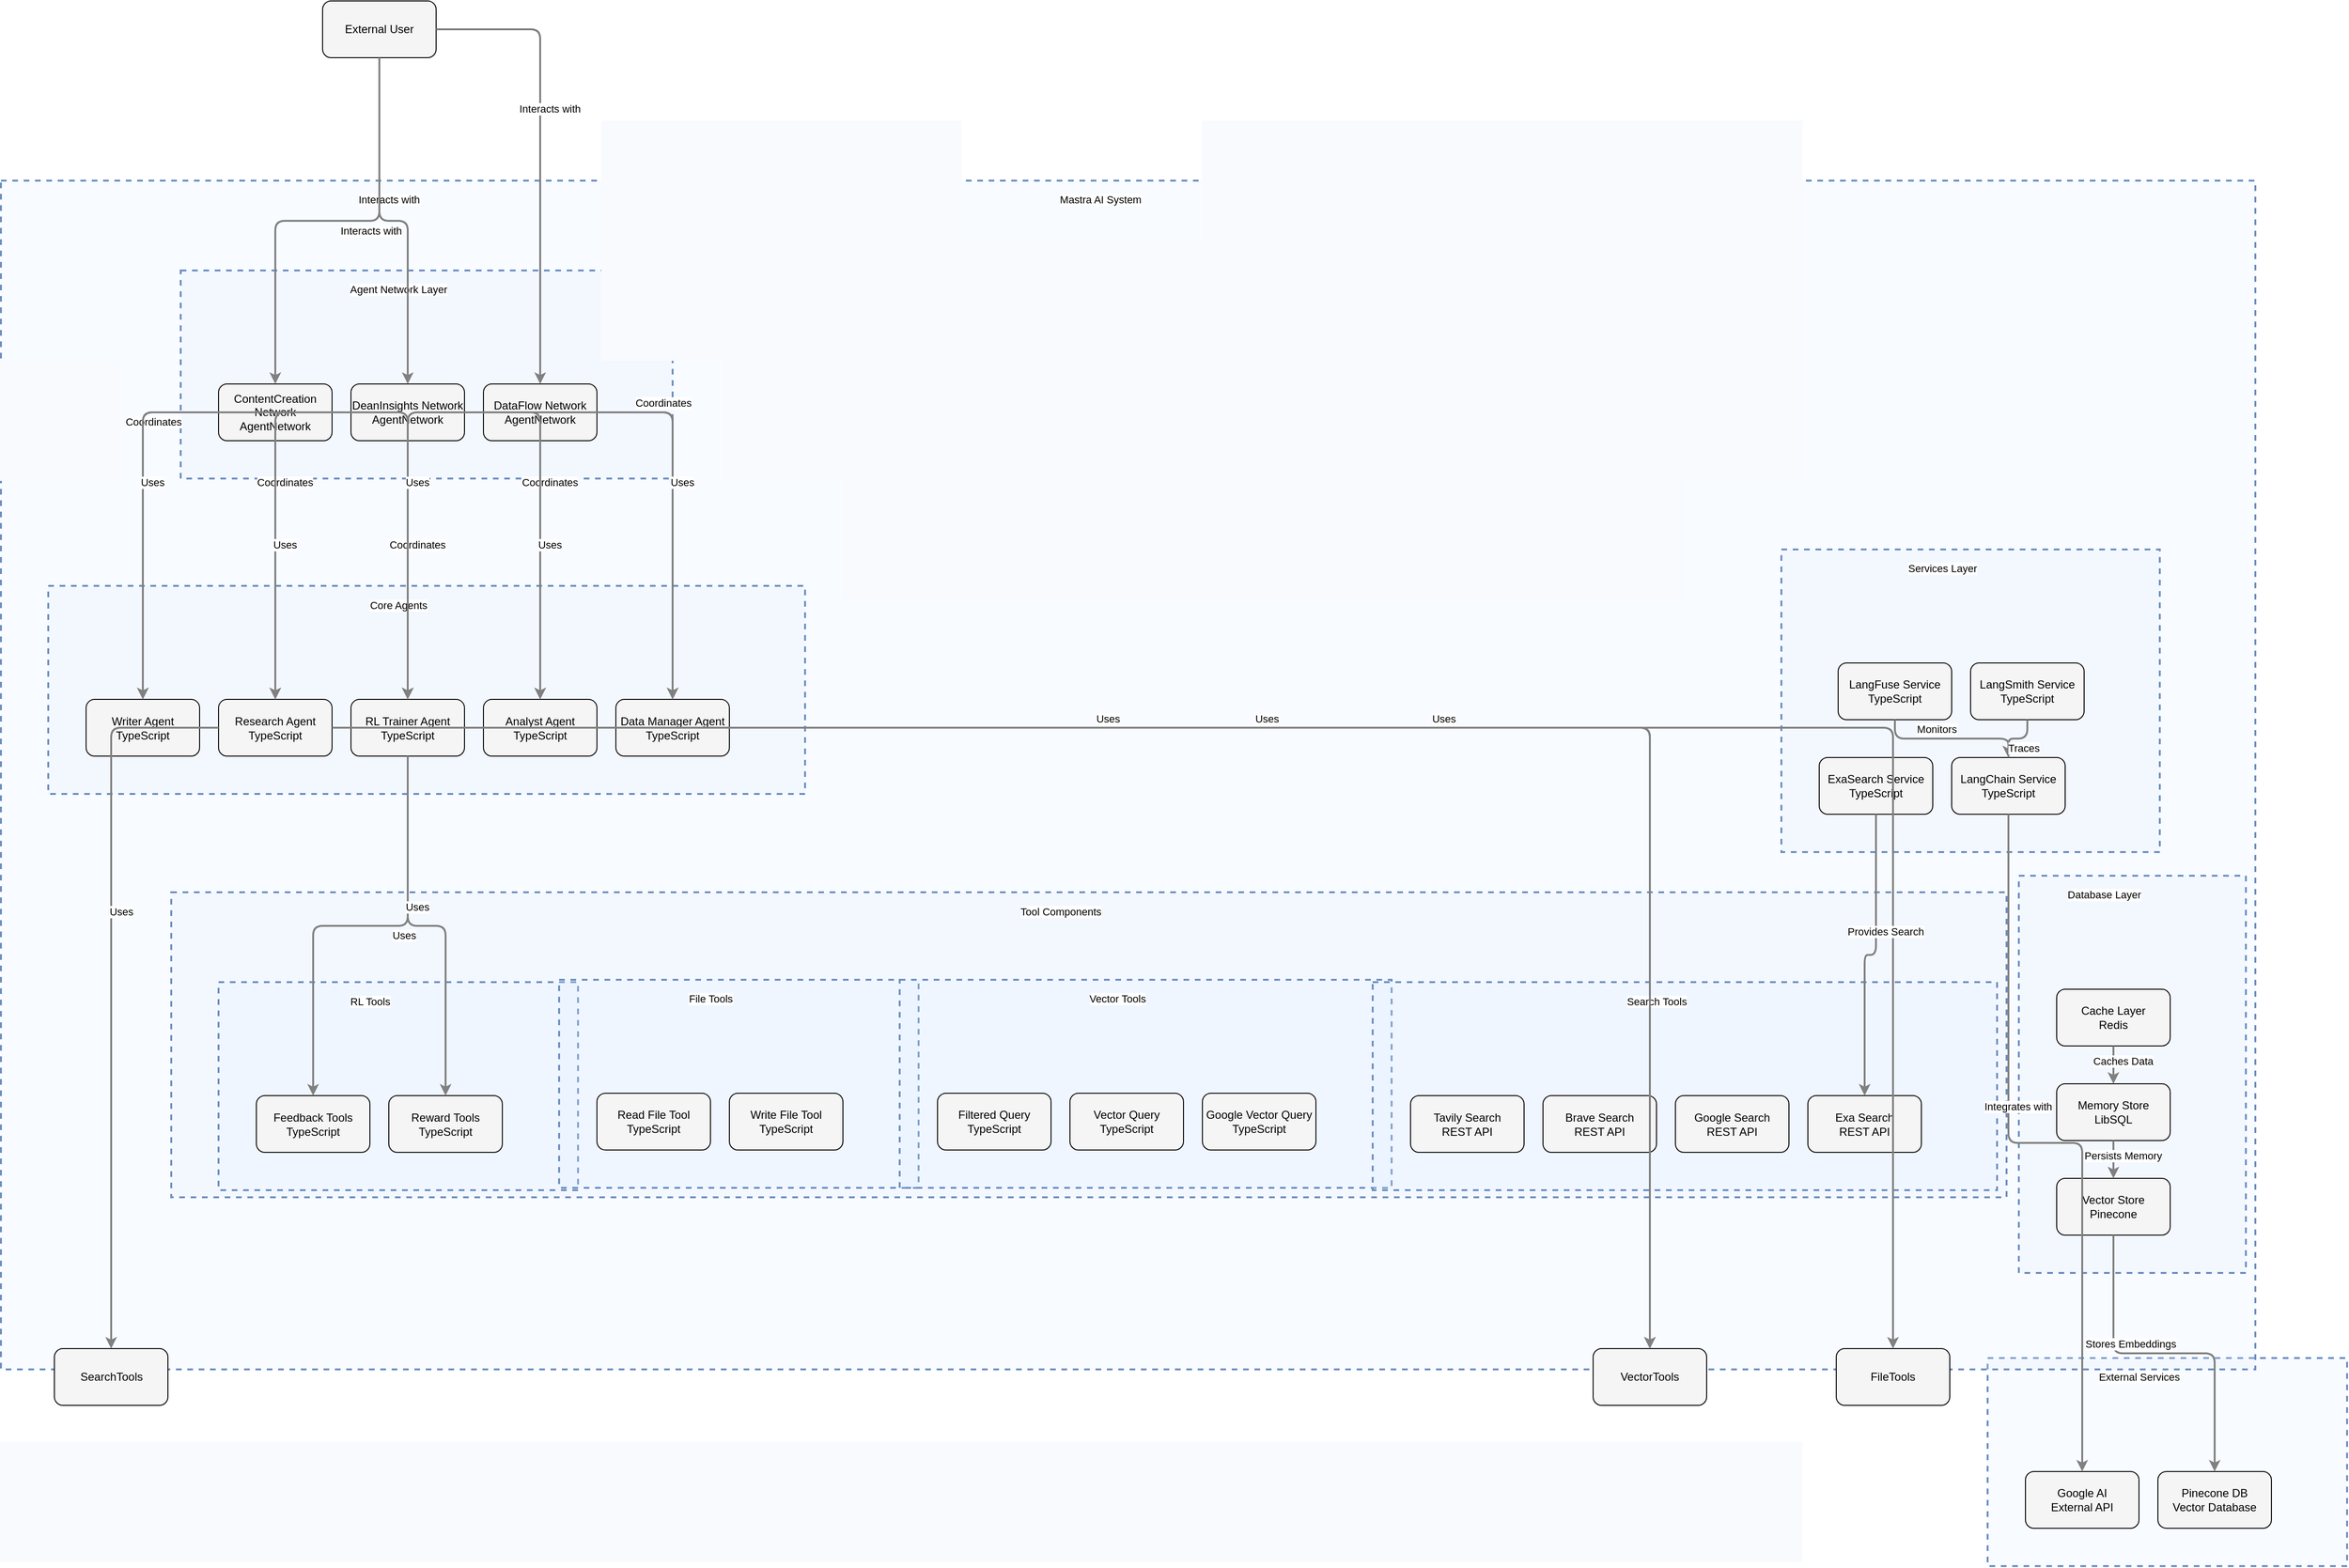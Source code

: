 <?xml version="1.0" encoding="UTF-8"?>
      <mxfile version="14.6.5" type="device">
        <diagram id="codeviz-diagram" name="System Diagram">
          <mxGraphModel dx="1000" dy="1000" grid="1" gridSize="10" guides="1" tooltips="1" connect="1" arrows="1" fold="1" page="1" pageScale="1" pageWidth="1169" pageHeight="827" math="0" shadow="0">
            <root>
              <mxCell id="0"/>
              <mxCell id="1" parent="0"/>
              <mxCell id="subGraph7" value="" style="html=1;whiteSpace=wrap;container=1;fillColor=#dae8fc;strokeColor=#6c8ebf;dashed=1;fillOpacity=20;strokeWidth=2;containerType=none;recursiveResize=0;movable=1;resizable=1;autosize=0;dropTarget=0" vertex="1" parent="subGraph8">
                <mxGeometry x="50" y="95" width="380" height="220" as="geometry"/>
              </mxCell>
              <mxCell id="subGraph7_label" value="RL Tools" style="edgeLabel;html=1;align=center;verticalAlign=middle;resizable=0;labelBackgroundColor=white;spacing=5" vertex="1" parent="subGraph8">
                <mxGeometry x="58" y="103" width="304" height="24" as="geometry"/>
              </mxCell>
<mxCell id="subGraph6" value="" style="html=1;whiteSpace=wrap;container=1;fillColor=#dae8fc;strokeColor=#6c8ebf;dashed=1;fillOpacity=20;strokeWidth=2;containerType=none;recursiveResize=0;movable=1;resizable=1;autosize=0;dropTarget=0" vertex="1" parent="subGraph8">
                <mxGeometry x="410" y="92.5" width="380" height="220" as="geometry"/>
              </mxCell>
              <mxCell id="subGraph6_label" value="File Tools" style="edgeLabel;html=1;align=center;verticalAlign=middle;resizable=0;labelBackgroundColor=white;spacing=5" vertex="1" parent="subGraph8">
                <mxGeometry x="418" y="100.5" width="304" height="24" as="geometry"/>
              </mxCell>
<mxCell id="subGraph5" value="" style="html=1;whiteSpace=wrap;container=1;fillColor=#dae8fc;strokeColor=#6c8ebf;dashed=1;fillOpacity=20;strokeWidth=2;containerType=none;recursiveResize=0;movable=1;resizable=1;autosize=0;dropTarget=0" vertex="1" parent="subGraph8">
                <mxGeometry x="770" y="92.5" width="520" height="220" as="geometry"/>
              </mxCell>
              <mxCell id="subGraph5_label" value="Vector Tools" style="edgeLabel;html=1;align=center;verticalAlign=middle;resizable=0;labelBackgroundColor=white;spacing=5" vertex="1" parent="subGraph8">
                <mxGeometry x="778" y="100.5" width="444" height="24" as="geometry"/>
              </mxCell>
<mxCell id="subGraph4" value="" style="html=1;whiteSpace=wrap;container=1;fillColor=#dae8fc;strokeColor=#6c8ebf;dashed=1;fillOpacity=20;strokeWidth=2;containerType=none;recursiveResize=0;movable=1;resizable=1;autosize=0;dropTarget=0" vertex="1" parent="subGraph8">
                <mxGeometry x="1270" y="95" width="660" height="220" as="geometry"/>
              </mxCell>
              <mxCell id="subGraph4_label" value="Search Tools" style="edgeLabel;html=1;align=center;verticalAlign=middle;resizable=0;labelBackgroundColor=white;spacing=5" vertex="1" parent="subGraph8">
                <mxGeometry x="1278" y="103" width="584" height="24" as="geometry"/>
              </mxCell>
<mxCell id="subGraph8" value="" style="html=1;whiteSpace=wrap;container=1;fillColor=#dae8fc;strokeColor=#6c8ebf;dashed=1;fillOpacity=20;strokeWidth=2;containerType=none;recursiveResize=0;movable=1;resizable=1;autosize=0;dropTarget=0" vertex="1" parent="subGraph9">
                <mxGeometry x="180" y="752.5" width="1940" height="322.5" as="geometry"/>
              </mxCell>
              <mxCell id="subGraph8_label" value="Tool Components" style="edgeLabel;html=1;align=center;verticalAlign=middle;resizable=0;labelBackgroundColor=white;spacing=5" vertex="1" parent="subGraph9">
                <mxGeometry x="188" y="760.5" width="1864" height="24" as="geometry"/>
              </mxCell>
<mxCell id="subGraph3" value="" style="html=1;whiteSpace=wrap;container=1;fillColor=#dae8fc;strokeColor=#6c8ebf;dashed=1;fillOpacity=20;strokeWidth=2;containerType=none;recursiveResize=0;movable=1;resizable=1;autosize=0;dropTarget=0" vertex="1" parent="subGraph9">
                <mxGeometry x="1882" y="390" width="400" height="320" as="geometry"/>
              </mxCell>
              <mxCell id="subGraph3_label" value="Services Layer" style="edgeLabel;html=1;align=center;verticalAlign=middle;resizable=0;labelBackgroundColor=white;spacing=5" vertex="1" parent="subGraph9">
                <mxGeometry x="1890" y="398" width="324" height="24" as="geometry"/>
              </mxCell>
<mxCell id="subGraph2" value="" style="html=1;whiteSpace=wrap;container=1;fillColor=#dae8fc;strokeColor=#6c8ebf;dashed=1;fillOpacity=20;strokeWidth=2;containerType=none;recursiveResize=0;movable=1;resizable=1;autosize=0;dropTarget=0" vertex="1" parent="subGraph9">
                <mxGeometry x="2133" y="735" width="240" height="420" as="geometry"/>
              </mxCell>
              <mxCell id="subGraph2_label" value="Database Layer" style="edgeLabel;html=1;align=center;verticalAlign=middle;resizable=0;labelBackgroundColor=white;spacing=5" vertex="1" parent="subGraph9">
                <mxGeometry x="2141" y="743" width="164" height="24" as="geometry"/>
              </mxCell>
<mxCell id="subGraph1" value="" style="html=1;whiteSpace=wrap;container=1;fillColor=#dae8fc;strokeColor=#6c8ebf;dashed=1;fillOpacity=20;strokeWidth=2;containerType=none;recursiveResize=0;movable=1;resizable=1;autosize=0;dropTarget=0" vertex="1" parent="subGraph9">
                <mxGeometry x="50" y="428.529" width="800" height="220" as="geometry"/>
              </mxCell>
              <mxCell id="subGraph1_label" value="Core Agents" style="edgeLabel;html=1;align=center;verticalAlign=middle;resizable=0;labelBackgroundColor=white;spacing=5" vertex="1" parent="subGraph9">
                <mxGeometry x="58" y="436.529" width="724" height="24" as="geometry"/>
              </mxCell>
<mxCell id="subGraph0" value="" style="html=1;whiteSpace=wrap;container=1;fillColor=#dae8fc;strokeColor=#6c8ebf;dashed=1;fillOpacity=20;strokeWidth=2;containerType=none;recursiveResize=0;movable=1;resizable=1;autosize=0;dropTarget=0" vertex="1" parent="subGraph9">
                <mxGeometry x="190" y="95" width="520" height="220" as="geometry"/>
              </mxCell>
              <mxCell id="subGraph0_label" value="Agent Network Layer" style="edgeLabel;html=1;align=center;verticalAlign=middle;resizable=0;labelBackgroundColor=white;spacing=5" vertex="1" parent="subGraph9">
                <mxGeometry x="198" y="103" width="444" height="24" as="geometry"/>
              </mxCell>
<mxCell id="subGraph10" value="" style="html=1;whiteSpace=wrap;container=1;fillColor=#dae8fc;strokeColor=#6c8ebf;dashed=1;fillOpacity=20;strokeWidth=2;containerType=none;recursiveResize=0;movable=1;resizable=1;autosize=0;dropTarget=0" vertex="1" parent="1">
                <mxGeometry x="2132" y="1447" width="380" height="220" as="geometry"/>
              </mxCell>
              <mxCell id="subGraph10_label" value="External Services" style="edgeLabel;html=1;align=center;verticalAlign=middle;resizable=0;labelBackgroundColor=white;spacing=5" vertex="1" parent="1">
                <mxGeometry x="2140" y="1455" width="304" height="24" as="geometry"/>
              </mxCell>
<mxCell id="subGraph9" value="" style="html=1;whiteSpace=wrap;container=1;fillColor=#dae8fc;strokeColor=#6c8ebf;dashed=1;fillOpacity=20;strokeWidth=2;containerType=none;recursiveResize=0;movable=1;resizable=1;autosize=0;dropTarget=0" vertex="1" parent="1">
                <mxGeometry x="32" y="202" width="2383" height="1257" as="geometry"/>
              </mxCell>
              <mxCell id="subGraph9_label" value="Mastra AI System" style="edgeLabel;html=1;align=center;verticalAlign=middle;resizable=0;labelBackgroundColor=white;spacing=5" vertex="1" parent="1">
                <mxGeometry x="40" y="210" width="2307" height="24" as="geometry"/>
              </mxCell>
              <mxCell id="User" value="External User" style="rounded=1;whiteSpace=wrap;html=1;fillColor=#f5f5f5" vertex="1" parent="1">
                    <mxGeometry x="372" y="12" width="120" height="60" as="geometry"/>
                  </mxCell>
<mxCell id="DeanInsights" value="DeanInsights Network&lt;br&gt;AgentNetwork" style="rounded=1;whiteSpace=wrap;html=1;fillColor=#f5f5f5" vertex="1" parent="subGraph0">
                    <mxGeometry x="180" y="120" width="120" height="60" as="geometry"/>
                  </mxCell>
<mxCell id="DataFlow" value="DataFlow Network&lt;br&gt;AgentNetwork" style="rounded=1;whiteSpace=wrap;html=1;fillColor=#f5f5f5" vertex="1" parent="subGraph0">
                    <mxGeometry x="320" y="120" width="120" height="60" as="geometry"/>
                  </mxCell>
<mxCell id="ContentCreation" value="ContentCreation Network&lt;br&gt;AgentNetwork" style="rounded=1;whiteSpace=wrap;html=1;fillColor=#f5f5f5" vertex="1" parent="subGraph0">
                    <mxGeometry x="40" y="120" width="120" height="60" as="geometry"/>
                  </mxCell>
<mxCell id="ResearchAgent" value="Research Agent&lt;br&gt;TypeScript" style="rounded=1;whiteSpace=wrap;html=1;fillColor=#f5f5f5" vertex="1" parent="subGraph1">
                    <mxGeometry x="180" y="120" width="120" height="60" as="geometry"/>
                  </mxCell>
<mxCell id="AnalystAgent" value="Analyst Agent&lt;br&gt;TypeScript" style="rounded=1;whiteSpace=wrap;html=1;fillColor=#f5f5f5" vertex="1" parent="subGraph1">
                    <mxGeometry x="460" y="120" width="120" height="60" as="geometry"/>
                  </mxCell>
<mxCell id="WriterAgent" value="Writer Agent&lt;br&gt;TypeScript" style="rounded=1;whiteSpace=wrap;html=1;fillColor=#f5f5f5" vertex="1" parent="subGraph1">
                    <mxGeometry x="40" y="120" width="120" height="60" as="geometry"/>
                  </mxCell>
<mxCell id="RLTrainerAgent" value="RL Trainer Agent&lt;br&gt;TypeScript" style="rounded=1;whiteSpace=wrap;html=1;fillColor=#f5f5f5" vertex="1" parent="subGraph1">
                    <mxGeometry x="320" y="120" width="120" height="60" as="geometry"/>
                  </mxCell>
<mxCell id="DataManagerAgent" value="Data Manager Agent&lt;br&gt;TypeScript" style="rounded=1;whiteSpace=wrap;html=1;fillColor=#f5f5f5" vertex="1" parent="subGraph1">
                    <mxGeometry x="600" y="120" width="120" height="60" as="geometry"/>
                  </mxCell>
<mxCell id="VectorStore" value="Vector Store&lt;br&gt;Pinecone" style="rounded=1;whiteSpace=wrap;html=1;fillColor=#f5f5f5" vertex="1" parent="subGraph2">
                    <mxGeometry x="40" y="320" width="120" height="60" as="geometry"/>
                  </mxCell>
<mxCell id="LibSQLStore" value="Memory Store&lt;br&gt;LibSQL" style="rounded=1;whiteSpace=wrap;html=1;fillColor=#f5f5f5" vertex="1" parent="subGraph2">
                    <mxGeometry x="40" y="220" width="120" height="60" as="geometry"/>
                  </mxCell>
<mxCell id="RedisCache" value="Cache Layer&lt;br&gt;Redis" style="rounded=1;whiteSpace=wrap;html=1;fillColor=#f5f5f5" vertex="1" parent="subGraph2">
                    <mxGeometry x="40" y="120" width="120" height="60" as="geometry"/>
                  </mxCell>
<mxCell id="LangChain" value="LangChain Service&lt;br&gt;TypeScript" style="rounded=1;whiteSpace=wrap;html=1;fillColor=#f5f5f5" vertex="1" parent="subGraph3">
                    <mxGeometry x="180" y="220" width="120" height="60" as="geometry"/>
                  </mxCell>
<mxCell id="LangFuse" value="LangFuse Service&lt;br&gt;TypeScript" style="rounded=1;whiteSpace=wrap;html=1;fillColor=#f5f5f5" vertex="1" parent="subGraph3">
                    <mxGeometry x="60" y="120" width="120" height="60" as="geometry"/>
                  </mxCell>
<mxCell id="LangSmith" value="LangSmith Service&lt;br&gt;TypeScript" style="rounded=1;whiteSpace=wrap;html=1;fillColor=#f5f5f5" vertex="1" parent="subGraph3">
                    <mxGeometry x="200" y="120" width="120" height="60" as="geometry"/>
                  </mxCell>
<mxCell id="ExaSearch" value="ExaSearch Service&lt;br&gt;TypeScript" style="rounded=1;whiteSpace=wrap;html=1;fillColor=#f5f5f5" vertex="1" parent="subGraph3">
                    <mxGeometry x="40" y="220" width="120" height="60" as="geometry"/>
                  </mxCell>
<mxCell id="BraveSearch" value="Brave Search&lt;br&gt;REST API" style="rounded=1;whiteSpace=wrap;html=1;fillColor=#f5f5f5" vertex="1" parent="subGraph4">
                    <mxGeometry x="180" y="120" width="120" height="60" as="geometry"/>
                  </mxCell>
<mxCell id="GoogleSearch" value="Google Search&lt;br&gt;REST API" style="rounded=1;whiteSpace=wrap;html=1;fillColor=#f5f5f5" vertex="1" parent="subGraph4">
                    <mxGeometry x="320" y="120" width="120" height="60" as="geometry"/>
                  </mxCell>
<mxCell id="TavilySearch" value="Tavily Search&lt;br&gt;REST API" style="rounded=1;whiteSpace=wrap;html=1;fillColor=#f5f5f5" vertex="1" parent="subGraph4">
                    <mxGeometry x="40" y="120" width="120" height="60" as="geometry"/>
                  </mxCell>
<mxCell id="ExaSearchTool" value="Exa Search&lt;br&gt;REST API" style="rounded=1;whiteSpace=wrap;html=1;fillColor=#f5f5f5" vertex="1" parent="subGraph4">
                    <mxGeometry x="460" y="120" width="120" height="60" as="geometry"/>
                  </mxCell>
<mxCell id="VectorQuery" value="Vector Query&lt;br&gt;TypeScript" style="rounded=1;whiteSpace=wrap;html=1;fillColor=#f5f5f5" vertex="1" parent="subGraph5">
                    <mxGeometry x="180" y="120" width="120" height="60" as="geometry"/>
                  </mxCell>
<mxCell id="GoogleVectorQuery" value="Google Vector Query&lt;br&gt;TypeScript" style="rounded=1;whiteSpace=wrap;html=1;fillColor=#f5f5f5" vertex="1" parent="subGraph5">
                    <mxGeometry x="320" y="120" width="120" height="60" as="geometry"/>
                  </mxCell>
<mxCell id="FilteredQuery" value="Filtered Query&lt;br&gt;TypeScript" style="rounded=1;whiteSpace=wrap;html=1;fillColor=#f5f5f5" vertex="1" parent="subGraph5">
                    <mxGeometry x="40" y="120" width="120" height="60" as="geometry"/>
                  </mxCell>
<mxCell id="ReadFile" value="Read File Tool&lt;br&gt;TypeScript" style="rounded=1;whiteSpace=wrap;html=1;fillColor=#f5f5f5" vertex="1" parent="subGraph6">
                    <mxGeometry x="40" y="120" width="120" height="60" as="geometry"/>
                  </mxCell>
<mxCell id="WriteFile" value="Write File Tool&lt;br&gt;TypeScript" style="rounded=1;whiteSpace=wrap;html=1;fillColor=#f5f5f5" vertex="1" parent="subGraph6">
                    <mxGeometry x="180" y="120" width="120" height="60" as="geometry"/>
                  </mxCell>
<mxCell id="FeedbackTools" value="Feedback Tools&lt;br&gt;TypeScript" style="rounded=1;whiteSpace=wrap;html=1;fillColor=#f5f5f5" vertex="1" parent="subGraph7">
                    <mxGeometry x="40" y="120" width="120" height="60" as="geometry"/>
                  </mxCell>
<mxCell id="RewardTools" value="Reward Tools&lt;br&gt;TypeScript" style="rounded=1;whiteSpace=wrap;html=1;fillColor=#f5f5f5" vertex="1" parent="subGraph7">
                    <mxGeometry x="180" y="120" width="120" height="60" as="geometry"/>
                  </mxCell>
<mxCell id="GoogleAI" value="Google AI&lt;br&gt;External API" style="rounded=1;whiteSpace=wrap;html=1;fillColor=#f5f5f5" vertex="1" parent="subGraph10">
                    <mxGeometry x="40" y="120" width="120" height="60" as="geometry"/>
                  </mxCell>
<mxCell id="PineconeDB" value="Pinecone DB&lt;br&gt;Vector Database" style="rounded=1;whiteSpace=wrap;html=1;fillColor=#f5f5f5" vertex="1" parent="subGraph10">
                    <mxGeometry x="180" y="120" width="120" height="60" as="geometry"/>
                  </mxCell>
<mxCell id="SearchTools" value="SearchTools" style="rounded=1;whiteSpace=wrap;html=1;fillColor=#f5f5f5" vertex="1" parent="1">
                    <mxGeometry x="88.5" y="1437" width="120" height="60" as="geometry"/>
                  </mxCell>
<mxCell id="VectorTools" value="VectorTools" style="rounded=1;whiteSpace=wrap;html=1;fillColor=#f5f5f5" vertex="1" parent="1">
                    <mxGeometry x="1715" y="1437" width="120" height="60" as="geometry"/>
                  </mxCell>
<mxCell id="FileTools" value="FileTools" style="rounded=1;whiteSpace=wrap;html=1;fillColor=#f5f5f5" vertex="1" parent="1">
                    <mxGeometry x="1972" y="1437" width="120" height="60" as="geometry"/>
                  </mxCell>
              <mxCell id="edge-L_User_DeanInsights_0" style="edgeStyle=orthogonalEdgeStyle;rounded=1;orthogonalLoop=1;jettySize=auto;html=1;strokeColor=#808080;strokeWidth=2;jumpStyle=arc;jumpSize=10;spacing=15;labelBackgroundColor=white;labelBorderColor=none" edge="1" parent="1" source="User" target="DeanInsights">
                  <mxGeometry relative="1" as="geometry"/>
                </mxCell>
                <mxCell id="edge-L_User_DeanInsights_0_label" value="Interacts with" style="edgeLabel;html=1;align=center;verticalAlign=middle;resizable=0;points=[];" vertex="1" connectable="0" parent="edge-L_User_DeanInsights_0">
                  <mxGeometry x="-0.2" y="10" relative="1" as="geometry">
                    <mxPoint as="offset"/>
                  </mxGeometry>
                </mxCell>
<mxCell id="edge-L_User_DataFlow_1" style="edgeStyle=orthogonalEdgeStyle;rounded=1;orthogonalLoop=1;jettySize=auto;html=1;strokeColor=#808080;strokeWidth=2;jumpStyle=arc;jumpSize=10;spacing=15;labelBackgroundColor=white;labelBorderColor=none" edge="1" parent="1" source="User" target="DataFlow">
                  <mxGeometry relative="1" as="geometry"/>
                </mxCell>
                <mxCell id="edge-L_User_DataFlow_1_label" value="Interacts with" style="edgeLabel;html=1;align=center;verticalAlign=middle;resizable=0;points=[];" vertex="1" connectable="0" parent="edge-L_User_DataFlow_1">
                  <mxGeometry x="-0.2" y="10" relative="1" as="geometry">
                    <mxPoint as="offset"/>
                  </mxGeometry>
                </mxCell>
<mxCell id="edge-L_User_ContentCreation_2" style="edgeStyle=orthogonalEdgeStyle;rounded=1;orthogonalLoop=1;jettySize=auto;html=1;strokeColor=#808080;strokeWidth=2;jumpStyle=arc;jumpSize=10;spacing=15;labelBackgroundColor=white;labelBorderColor=none" edge="1" parent="1" source="User" target="ContentCreation">
                  <mxGeometry relative="1" as="geometry"/>
                </mxCell>
                <mxCell id="edge-L_User_ContentCreation_2_label" value="Interacts with" style="edgeLabel;html=1;align=center;verticalAlign=middle;resizable=0;points=[];" vertex="1" connectable="0" parent="edge-L_User_ContentCreation_2">
                  <mxGeometry x="-0.2" y="10" relative="1" as="geometry">
                    <mxPoint as="offset"/>
                  </mxGeometry>
                </mxCell>
<mxCell id="edge-L_DeanInsights_ResearchAgent_3" style="edgeStyle=orthogonalEdgeStyle;rounded=1;orthogonalLoop=1;jettySize=auto;html=1;strokeColor=#808080;strokeWidth=2;jumpStyle=arc;jumpSize=10;spacing=15;labelBackgroundColor=white;labelBorderColor=none" edge="1" parent="1" source="DeanInsights" target="ResearchAgent">
                  <mxGeometry relative="1" as="geometry"/>
                </mxCell>
                <mxCell id="edge-L_DeanInsights_ResearchAgent_3_label" value="Coordinates" style="edgeLabel;html=1;align=center;verticalAlign=middle;resizable=0;points=[];" vertex="1" connectable="0" parent="edge-L_DeanInsights_ResearchAgent_3">
                  <mxGeometry x="-0.2" y="10" relative="1" as="geometry">
                    <mxPoint as="offset"/>
                  </mxGeometry>
                </mxCell>
<mxCell id="edge-L_DeanInsights_AnalystAgent_4" style="edgeStyle=orthogonalEdgeStyle;rounded=1;orthogonalLoop=1;jettySize=auto;html=1;strokeColor=#808080;strokeWidth=2;jumpStyle=arc;jumpSize=10;spacing=15;labelBackgroundColor=white;labelBorderColor=none" edge="1" parent="1" source="DeanInsights" target="AnalystAgent">
                  <mxGeometry relative="1" as="geometry"/>
                </mxCell>
                <mxCell id="edge-L_DeanInsights_AnalystAgent_4_label" value="Coordinates" style="edgeLabel;html=1;align=center;verticalAlign=middle;resizable=0;points=[];" vertex="1" connectable="0" parent="edge-L_DeanInsights_AnalystAgent_4">
                  <mxGeometry x="-0.2" y="10" relative="1" as="geometry">
                    <mxPoint as="offset"/>
                  </mxGeometry>
                </mxCell>
<mxCell id="edge-L_DeanInsights_WriterAgent_5" style="edgeStyle=orthogonalEdgeStyle;rounded=1;orthogonalLoop=1;jettySize=auto;html=1;strokeColor=#808080;strokeWidth=2;jumpStyle=arc;jumpSize=10;spacing=15;labelBackgroundColor=white;labelBorderColor=none" edge="1" parent="1" source="DeanInsights" target="WriterAgent">
                  <mxGeometry relative="1" as="geometry"/>
                </mxCell>
                <mxCell id="edge-L_DeanInsights_WriterAgent_5_label" value="Coordinates" style="edgeLabel;html=1;align=center;verticalAlign=middle;resizable=0;points=[];" vertex="1" connectable="0" parent="edge-L_DeanInsights_WriterAgent_5">
                  <mxGeometry x="-0.2" y="10" relative="1" as="geometry">
                    <mxPoint as="offset"/>
                  </mxGeometry>
                </mxCell>
<mxCell id="edge-L_DeanInsights_RLTrainerAgent_6" style="edgeStyle=orthogonalEdgeStyle;rounded=1;orthogonalLoop=1;jettySize=auto;html=1;strokeColor=#808080;strokeWidth=2;jumpStyle=arc;jumpSize=10;spacing=15;labelBackgroundColor=white;labelBorderColor=none" edge="1" parent="1" source="DeanInsights" target="RLTrainerAgent">
                  <mxGeometry relative="1" as="geometry"/>
                </mxCell>
                <mxCell id="edge-L_DeanInsights_RLTrainerAgent_6_label" value="Coordinates" style="edgeLabel;html=1;align=center;verticalAlign=middle;resizable=0;points=[];" vertex="1" connectable="0" parent="edge-L_DeanInsights_RLTrainerAgent_6">
                  <mxGeometry x="-0.2" y="10" relative="1" as="geometry">
                    <mxPoint as="offset"/>
                  </mxGeometry>
                </mxCell>
<mxCell id="edge-L_DeanInsights_DataManagerAgent_7" style="edgeStyle=orthogonalEdgeStyle;rounded=1;orthogonalLoop=1;jettySize=auto;html=1;strokeColor=#808080;strokeWidth=2;jumpStyle=arc;jumpSize=10;spacing=15;labelBackgroundColor=white;labelBorderColor=none" edge="1" parent="1" source="DeanInsights" target="DataManagerAgent">
                  <mxGeometry relative="1" as="geometry"/>
                </mxCell>
                <mxCell id="edge-L_DeanInsights_DataManagerAgent_7_label" value="Coordinates" style="edgeLabel;html=1;align=center;verticalAlign=middle;resizable=0;points=[];" vertex="1" connectable="0" parent="edge-L_DeanInsights_DataManagerAgent_7">
                  <mxGeometry x="-0.2" y="10" relative="1" as="geometry">
                    <mxPoint as="offset"/>
                  </mxGeometry>
                </mxCell>
<mxCell id="edge-L_DataFlow_DataManagerAgent_8" style="edgeStyle=orthogonalEdgeStyle;rounded=1;orthogonalLoop=1;jettySize=auto;html=1;strokeColor=#808080;strokeWidth=2;jumpStyle=arc;jumpSize=10;spacing=15;labelBackgroundColor=white;labelBorderColor=none" edge="1" parent="1" source="DataFlow" target="DataManagerAgent">
                  <mxGeometry relative="1" as="geometry"/>
                </mxCell>
                <mxCell id="edge-L_DataFlow_DataManagerAgent_8_label" value="Uses" style="edgeLabel;html=1;align=center;verticalAlign=middle;resizable=0;points=[];" vertex="1" connectable="0" parent="edge-L_DataFlow_DataManagerAgent_8">
                  <mxGeometry x="-0.2" y="10" relative="1" as="geometry">
                    <mxPoint as="offset"/>
                  </mxGeometry>
                </mxCell>
<mxCell id="edge-L_DataFlow_AnalystAgent_9" style="edgeStyle=orthogonalEdgeStyle;rounded=1;orthogonalLoop=1;jettySize=auto;html=1;strokeColor=#808080;strokeWidth=2;jumpStyle=arc;jumpSize=10;spacing=15;labelBackgroundColor=white;labelBorderColor=none" edge="1" parent="1" source="DataFlow" target="AnalystAgent">
                  <mxGeometry relative="1" as="geometry"/>
                </mxCell>
                <mxCell id="edge-L_DataFlow_AnalystAgent_9_label" value="Uses" style="edgeLabel;html=1;align=center;verticalAlign=middle;resizable=0;points=[];" vertex="1" connectable="0" parent="edge-L_DataFlow_AnalystAgent_9">
                  <mxGeometry x="-0.2" y="10" relative="1" as="geometry">
                    <mxPoint as="offset"/>
                  </mxGeometry>
                </mxCell>
<mxCell id="edge-L_DataFlow_RLTrainerAgent_10" style="edgeStyle=orthogonalEdgeStyle;rounded=1;orthogonalLoop=1;jettySize=auto;html=1;strokeColor=#808080;strokeWidth=2;jumpStyle=arc;jumpSize=10;spacing=15;labelBackgroundColor=white;labelBorderColor=none" edge="1" parent="1" source="DataFlow" target="RLTrainerAgent">
                  <mxGeometry relative="1" as="geometry"/>
                </mxCell>
                <mxCell id="edge-L_DataFlow_RLTrainerAgent_10_label" value="Uses" style="edgeLabel;html=1;align=center;verticalAlign=middle;resizable=0;points=[];" vertex="1" connectable="0" parent="edge-L_DataFlow_RLTrainerAgent_10">
                  <mxGeometry x="-0.2" y="10" relative="1" as="geometry">
                    <mxPoint as="offset"/>
                  </mxGeometry>
                </mxCell>
<mxCell id="edge-L_ContentCreation_ResearchAgent_11" style="edgeStyle=orthogonalEdgeStyle;rounded=1;orthogonalLoop=1;jettySize=auto;html=1;strokeColor=#808080;strokeWidth=2;jumpStyle=arc;jumpSize=10;spacing=15;labelBackgroundColor=white;labelBorderColor=none" edge="1" parent="1" source="ContentCreation" target="ResearchAgent">
                  <mxGeometry relative="1" as="geometry"/>
                </mxCell>
                <mxCell id="edge-L_ContentCreation_ResearchAgent_11_label" value="Uses" style="edgeLabel;html=1;align=center;verticalAlign=middle;resizable=0;points=[];" vertex="1" connectable="0" parent="edge-L_ContentCreation_ResearchAgent_11">
                  <mxGeometry x="-0.2" y="10" relative="1" as="geometry">
                    <mxPoint as="offset"/>
                  </mxGeometry>
                </mxCell>
<mxCell id="edge-L_ContentCreation_WriterAgent_12" style="edgeStyle=orthogonalEdgeStyle;rounded=1;orthogonalLoop=1;jettySize=auto;html=1;strokeColor=#808080;strokeWidth=2;jumpStyle=arc;jumpSize=10;spacing=15;labelBackgroundColor=white;labelBorderColor=none" edge="1" parent="1" source="ContentCreation" target="WriterAgent">
                  <mxGeometry relative="1" as="geometry"/>
                </mxCell>
                <mxCell id="edge-L_ContentCreation_WriterAgent_12_label" value="Uses" style="edgeLabel;html=1;align=center;verticalAlign=middle;resizable=0;points=[];" vertex="1" connectable="0" parent="edge-L_ContentCreation_WriterAgent_12">
                  <mxGeometry x="-0.2" y="10" relative="1" as="geometry">
                    <mxPoint as="offset"/>
                  </mxGeometry>
                </mxCell>
<mxCell id="edge-L_ContentCreation_RLTrainerAgent_13" style="edgeStyle=orthogonalEdgeStyle;rounded=1;orthogonalLoop=1;jettySize=auto;html=1;strokeColor=#808080;strokeWidth=2;jumpStyle=arc;jumpSize=10;spacing=15;labelBackgroundColor=white;labelBorderColor=none" edge="1" parent="1" source="ContentCreation" target="RLTrainerAgent">
                  <mxGeometry relative="1" as="geometry"/>
                </mxCell>
                <mxCell id="edge-L_ContentCreation_RLTrainerAgent_13_label" value="Uses" style="edgeLabel;html=1;align=center;verticalAlign=middle;resizable=0;points=[];" vertex="1" connectable="0" parent="edge-L_ContentCreation_RLTrainerAgent_13">
                  <mxGeometry x="-0.2" y="10" relative="1" as="geometry">
                    <mxPoint as="offset"/>
                  </mxGeometry>
                </mxCell>
<mxCell id="edge-L_ResearchAgent_SearchTools_14" style="edgeStyle=orthogonalEdgeStyle;rounded=1;orthogonalLoop=1;jettySize=auto;html=1;strokeColor=#808080;strokeWidth=2;jumpStyle=arc;jumpSize=10;spacing=15;labelBackgroundColor=white;labelBorderColor=none" edge="1" parent="1" source="ResearchAgent" target="SearchTools">
                  <mxGeometry relative="1" as="geometry"/>
                </mxCell>
                <mxCell id="edge-L_ResearchAgent_SearchTools_14_label" value="Uses" style="edgeLabel;html=1;align=center;verticalAlign=middle;resizable=0;points=[];" vertex="1" connectable="0" parent="edge-L_ResearchAgent_SearchTools_14">
                  <mxGeometry x="-0.2" y="10" relative="1" as="geometry">
                    <mxPoint as="offset"/>
                  </mxGeometry>
                </mxCell>
<mxCell id="edge-L_ResearchAgent_VectorTools_15" style="edgeStyle=orthogonalEdgeStyle;rounded=1;orthogonalLoop=1;jettySize=auto;html=1;strokeColor=#808080;strokeWidth=2;jumpStyle=arc;jumpSize=10;spacing=15;labelBackgroundColor=white;labelBorderColor=none" edge="1" parent="1" source="ResearchAgent" target="VectorTools">
                  <mxGeometry relative="1" as="geometry"/>
                </mxCell>
                <mxCell id="edge-L_ResearchAgent_VectorTools_15_label" value="Uses" style="edgeLabel;html=1;align=center;verticalAlign=middle;resizable=0;points=[];" vertex="1" connectable="0" parent="edge-L_ResearchAgent_VectorTools_15">
                  <mxGeometry x="-0.2" y="10" relative="1" as="geometry">
                    <mxPoint as="offset"/>
                  </mxGeometry>
                </mxCell>
<mxCell id="edge-L_AnalystAgent_VectorTools_16" style="edgeStyle=orthogonalEdgeStyle;rounded=1;orthogonalLoop=1;jettySize=auto;html=1;strokeColor=#808080;strokeWidth=2;jumpStyle=arc;jumpSize=10;spacing=15;labelBackgroundColor=white;labelBorderColor=none" edge="1" parent="1" source="AnalystAgent" target="VectorTools">
                  <mxGeometry relative="1" as="geometry"/>
                </mxCell>
                <mxCell id="edge-L_AnalystAgent_VectorTools_16_label" value="Uses" style="edgeLabel;html=1;align=center;verticalAlign=middle;resizable=0;points=[];" vertex="1" connectable="0" parent="edge-L_AnalystAgent_VectorTools_16">
                  <mxGeometry x="-0.2" y="10" relative="1" as="geometry">
                    <mxPoint as="offset"/>
                  </mxGeometry>
                </mxCell>
<mxCell id="edge-L_DataManagerAgent_FileTools_17" style="edgeStyle=orthogonalEdgeStyle;rounded=1;orthogonalLoop=1;jettySize=auto;html=1;strokeColor=#808080;strokeWidth=2;jumpStyle=arc;jumpSize=10;spacing=15;labelBackgroundColor=white;labelBorderColor=none" edge="1" parent="1" source="DataManagerAgent" target="FileTools">
                  <mxGeometry relative="1" as="geometry"/>
                </mxCell>
                <mxCell id="edge-L_DataManagerAgent_FileTools_17_label" value="Uses" style="edgeLabel;html=1;align=center;verticalAlign=middle;resizable=0;points=[];" vertex="1" connectable="0" parent="edge-L_DataManagerAgent_FileTools_17">
                  <mxGeometry x="-0.2" y="10" relative="1" as="geometry">
                    <mxPoint as="offset"/>
                  </mxGeometry>
                </mxCell>
<mxCell id="edge-L_RLTrainerAgent_FeedbackTools_18" style="edgeStyle=orthogonalEdgeStyle;rounded=1;orthogonalLoop=1;jettySize=auto;html=1;strokeColor=#808080;strokeWidth=2;jumpStyle=arc;jumpSize=10;spacing=15;labelBackgroundColor=white;labelBorderColor=none" edge="1" parent="1" source="RLTrainerAgent" target="FeedbackTools">
                  <mxGeometry relative="1" as="geometry"/>
                </mxCell>
                <mxCell id="edge-L_RLTrainerAgent_FeedbackTools_18_label" value="Uses" style="edgeLabel;html=1;align=center;verticalAlign=middle;resizable=0;points=[];" vertex="1" connectable="0" parent="edge-L_RLTrainerAgent_FeedbackTools_18">
                  <mxGeometry x="-0.2" y="10" relative="1" as="geometry">
                    <mxPoint as="offset"/>
                  </mxGeometry>
                </mxCell>
<mxCell id="edge-L_RLTrainerAgent_RewardTools_19" style="edgeStyle=orthogonalEdgeStyle;rounded=1;orthogonalLoop=1;jettySize=auto;html=1;strokeColor=#808080;strokeWidth=2;jumpStyle=arc;jumpSize=10;spacing=15;labelBackgroundColor=white;labelBorderColor=none" edge="1" parent="1" source="RLTrainerAgent" target="RewardTools">
                  <mxGeometry relative="1" as="geometry"/>
                </mxCell>
                <mxCell id="edge-L_RLTrainerAgent_RewardTools_19_label" value="Uses" style="edgeLabel;html=1;align=center;verticalAlign=middle;resizable=0;points=[];" vertex="1" connectable="0" parent="edge-L_RLTrainerAgent_RewardTools_19">
                  <mxGeometry x="-0.2" y="10" relative="1" as="geometry">
                    <mxPoint as="offset"/>
                  </mxGeometry>
                </mxCell>
<mxCell id="edge-L_VectorStore_PineconeDB_20" style="edgeStyle=orthogonalEdgeStyle;rounded=1;orthogonalLoop=1;jettySize=auto;html=1;strokeColor=#808080;strokeWidth=2;jumpStyle=arc;jumpSize=10;spacing=15;labelBackgroundColor=white;labelBorderColor=none" edge="1" parent="1" source="VectorStore" target="PineconeDB">
                  <mxGeometry relative="1" as="geometry"/>
                </mxCell>
                <mxCell id="edge-L_VectorStore_PineconeDB_20_label" value="Stores Embeddings" style="edgeLabel;html=1;align=center;verticalAlign=middle;resizable=0;points=[];" vertex="1" connectable="0" parent="edge-L_VectorStore_PineconeDB_20">
                  <mxGeometry x="-0.2" y="10" relative="1" as="geometry">
                    <mxPoint as="offset"/>
                  </mxGeometry>
                </mxCell>
<mxCell id="edge-L_LibSQLStore_VectorStore_21" style="edgeStyle=orthogonalEdgeStyle;rounded=1;orthogonalLoop=1;jettySize=auto;html=1;strokeColor=#808080;strokeWidth=2;jumpStyle=arc;jumpSize=10;spacing=15;labelBackgroundColor=white;labelBorderColor=none" edge="1" parent="1" source="LibSQLStore" target="VectorStore">
                  <mxGeometry relative="1" as="geometry"/>
                </mxCell>
                <mxCell id="edge-L_LibSQLStore_VectorStore_21_label" value="Persists Memory" style="edgeLabel;html=1;align=center;verticalAlign=middle;resizable=0;points=[];" vertex="1" connectable="0" parent="edge-L_LibSQLStore_VectorStore_21">
                  <mxGeometry x="-0.2" y="10" relative="1" as="geometry">
                    <mxPoint as="offset"/>
                  </mxGeometry>
                </mxCell>
<mxCell id="edge-L_RedisCache_LibSQLStore_22" style="edgeStyle=orthogonalEdgeStyle;rounded=1;orthogonalLoop=1;jettySize=auto;html=1;strokeColor=#808080;strokeWidth=2;jumpStyle=arc;jumpSize=10;spacing=15;labelBackgroundColor=white;labelBorderColor=none" edge="1" parent="1" source="RedisCache" target="LibSQLStore">
                  <mxGeometry relative="1" as="geometry"/>
                </mxCell>
                <mxCell id="edge-L_RedisCache_LibSQLStore_22_label" value="Caches Data" style="edgeLabel;html=1;align=center;verticalAlign=middle;resizable=0;points=[];" vertex="1" connectable="0" parent="edge-L_RedisCache_LibSQLStore_22">
                  <mxGeometry x="-0.2" y="10" relative="1" as="geometry">
                    <mxPoint as="offset"/>
                  </mxGeometry>
                </mxCell>
<mxCell id="edge-L_LangChain_GoogleAI_23" style="edgeStyle=orthogonalEdgeStyle;rounded=1;orthogonalLoop=1;jettySize=auto;html=1;strokeColor=#808080;strokeWidth=2;jumpStyle=arc;jumpSize=10;spacing=15;labelBackgroundColor=white;labelBorderColor=none" edge="1" parent="1" source="LangChain" target="GoogleAI">
                  <mxGeometry relative="1" as="geometry"/>
                </mxCell>
                <mxCell id="edge-L_LangChain_GoogleAI_23_label" value="Integrates with" style="edgeLabel;html=1;align=center;verticalAlign=middle;resizable=0;points=[];" vertex="1" connectable="0" parent="edge-L_LangChain_GoogleAI_23">
                  <mxGeometry x="-0.2" y="10" relative="1" as="geometry">
                    <mxPoint as="offset"/>
                  </mxGeometry>
                </mxCell>
<mxCell id="edge-L_LangFuse_LangChain_24" style="edgeStyle=orthogonalEdgeStyle;rounded=1;orthogonalLoop=1;jettySize=auto;html=1;strokeColor=#808080;strokeWidth=2;jumpStyle=arc;jumpSize=10;spacing=15;labelBackgroundColor=white;labelBorderColor=none" edge="1" parent="1" source="LangFuse" target="LangChain">
                  <mxGeometry relative="1" as="geometry"/>
                </mxCell>
                <mxCell id="edge-L_LangFuse_LangChain_24_label" value="Monitors" style="edgeLabel;html=1;align=center;verticalAlign=middle;resizable=0;points=[];" vertex="1" connectable="0" parent="edge-L_LangFuse_LangChain_24">
                  <mxGeometry x="-0.2" y="10" relative="1" as="geometry">
                    <mxPoint as="offset"/>
                  </mxGeometry>
                </mxCell>
<mxCell id="edge-L_LangSmith_LangChain_25" style="edgeStyle=orthogonalEdgeStyle;rounded=1;orthogonalLoop=1;jettySize=auto;html=1;strokeColor=#808080;strokeWidth=2;jumpStyle=arc;jumpSize=10;spacing=15;labelBackgroundColor=white;labelBorderColor=none" edge="1" parent="1" source="LangSmith" target="LangChain">
                  <mxGeometry relative="1" as="geometry"/>
                </mxCell>
                <mxCell id="edge-L_LangSmith_LangChain_25_label" value="Traces" style="edgeLabel;html=1;align=center;verticalAlign=middle;resizable=0;points=[];" vertex="1" connectable="0" parent="edge-L_LangSmith_LangChain_25">
                  <mxGeometry x="-0.2" y="10" relative="1" as="geometry">
                    <mxPoint as="offset"/>
                  </mxGeometry>
                </mxCell>
<mxCell id="edge-L_ExaSearch_ExaSearchTool_26" style="edgeStyle=orthogonalEdgeStyle;rounded=1;orthogonalLoop=1;jettySize=auto;html=1;strokeColor=#808080;strokeWidth=2;jumpStyle=arc;jumpSize=10;spacing=15;labelBackgroundColor=white;labelBorderColor=none" edge="1" parent="1" source="ExaSearch" target="ExaSearchTool">
                  <mxGeometry relative="1" as="geometry"/>
                </mxCell>
                <mxCell id="edge-L_ExaSearch_ExaSearchTool_26_label" value="Provides Search" style="edgeLabel;html=1;align=center;verticalAlign=middle;resizable=0;points=[];" vertex="1" connectable="0" parent="edge-L_ExaSearch_ExaSearchTool_26">
                  <mxGeometry x="-0.2" y="10" relative="1" as="geometry">
                    <mxPoint as="offset"/>
                  </mxGeometry>
                </mxCell>
            </root>
          </mxGraphModel>
        </diagram>
      </mxfile>